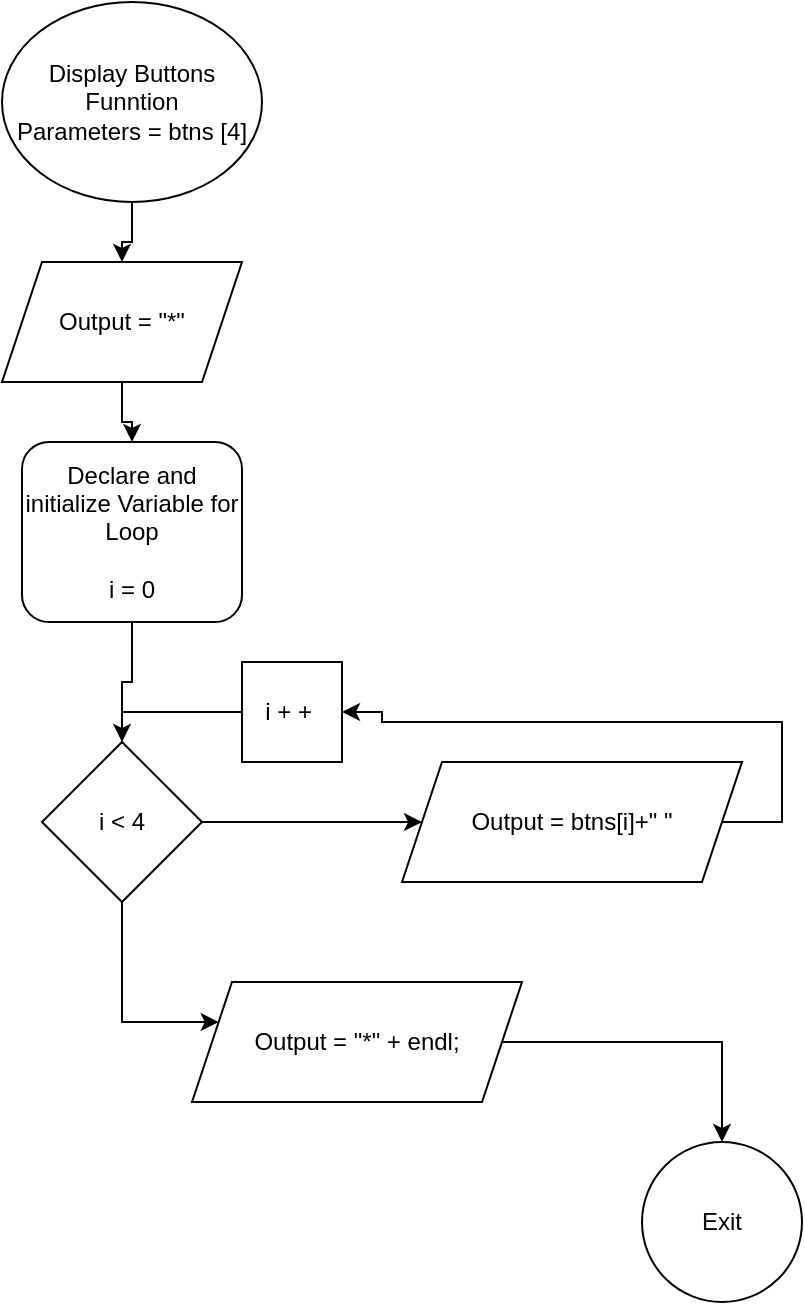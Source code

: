 <mxfile version="20.8.13" type="device"><diagram name="Page-1" id="wMrQUDNq9ZcYHdo138Tl"><mxGraphModel dx="1120" dy="484" grid="1" gridSize="10" guides="1" tooltips="1" connect="1" arrows="1" fold="1" page="1" pageScale="1" pageWidth="850" pageHeight="1100" math="0" shadow="0"><root><mxCell id="0"/><mxCell id="1" parent="0"/><mxCell id="gRF1wKzWnfVpbU6ltd8E-11" value="" style="edgeStyle=orthogonalEdgeStyle;rounded=0;orthogonalLoop=1;jettySize=auto;html=1;" edge="1" parent="1" source="gRF1wKzWnfVpbU6ltd8E-1" target="gRF1wKzWnfVpbU6ltd8E-2"><mxGeometry relative="1" as="geometry"/></mxCell><mxCell id="gRF1wKzWnfVpbU6ltd8E-1" value="Display Buttons&lt;br&gt;Funntion&lt;br&gt;Parameters = btns [4]" style="ellipse;whiteSpace=wrap;html=1;" vertex="1" parent="1"><mxGeometry x="20" y="10" width="130" height="100" as="geometry"/></mxCell><mxCell id="gRF1wKzWnfVpbU6ltd8E-12" value="" style="edgeStyle=orthogonalEdgeStyle;rounded=0;orthogonalLoop=1;jettySize=auto;html=1;" edge="1" parent="1" source="gRF1wKzWnfVpbU6ltd8E-2" target="gRF1wKzWnfVpbU6ltd8E-3"><mxGeometry relative="1" as="geometry"/></mxCell><mxCell id="gRF1wKzWnfVpbU6ltd8E-2" value="Output = &quot;*&quot;" style="shape=parallelogram;perimeter=parallelogramPerimeter;whiteSpace=wrap;html=1;fixedSize=1;" vertex="1" parent="1"><mxGeometry x="20" y="140" width="120" height="60" as="geometry"/></mxCell><mxCell id="gRF1wKzWnfVpbU6ltd8E-13" value="" style="edgeStyle=orthogonalEdgeStyle;rounded=0;orthogonalLoop=1;jettySize=auto;html=1;" edge="1" parent="1" source="gRF1wKzWnfVpbU6ltd8E-3" target="gRF1wKzWnfVpbU6ltd8E-6"><mxGeometry relative="1" as="geometry"/></mxCell><mxCell id="gRF1wKzWnfVpbU6ltd8E-3" value="Declare and initialize Variable for Loop&lt;br&gt;&lt;br&gt;i = 0" style="rounded=1;whiteSpace=wrap;html=1;" vertex="1" parent="1"><mxGeometry x="30" y="230" width="110" height="90" as="geometry"/></mxCell><mxCell id="gRF1wKzWnfVpbU6ltd8E-4" value="i + +&amp;nbsp;" style="whiteSpace=wrap;html=1;aspect=fixed;" vertex="1" parent="1"><mxGeometry x="140" y="340" width="50" height="50" as="geometry"/></mxCell><mxCell id="gRF1wKzWnfVpbU6ltd8E-14" value="" style="edgeStyle=orthogonalEdgeStyle;rounded=0;orthogonalLoop=1;jettySize=auto;html=1;" edge="1" parent="1" source="gRF1wKzWnfVpbU6ltd8E-6" target="gRF1wKzWnfVpbU6ltd8E-8"><mxGeometry relative="1" as="geometry"><Array as="points"><mxPoint x="80" y="520"/></Array></mxGeometry></mxCell><mxCell id="gRF1wKzWnfVpbU6ltd8E-16" value="" style="edgeStyle=orthogonalEdgeStyle;rounded=0;orthogonalLoop=1;jettySize=auto;html=1;" edge="1" parent="1" source="gRF1wKzWnfVpbU6ltd8E-6" target="gRF1wKzWnfVpbU6ltd8E-7"><mxGeometry relative="1" as="geometry"/></mxCell><mxCell id="gRF1wKzWnfVpbU6ltd8E-6" value="i &amp;lt; 4" style="rhombus;whiteSpace=wrap;html=1;" vertex="1" parent="1"><mxGeometry x="40" y="380" width="80" height="80" as="geometry"/></mxCell><mxCell id="gRF1wKzWnfVpbU6ltd8E-17" style="edgeStyle=orthogonalEdgeStyle;rounded=0;orthogonalLoop=1;jettySize=auto;html=1;exitX=1;exitY=0.5;exitDx=0;exitDy=0;entryX=1;entryY=0.5;entryDx=0;entryDy=0;" edge="1" parent="1" source="gRF1wKzWnfVpbU6ltd8E-7" target="gRF1wKzWnfVpbU6ltd8E-4"><mxGeometry relative="1" as="geometry"><Array as="points"><mxPoint x="410" y="420"/><mxPoint x="410" y="370"/><mxPoint x="210" y="370"/><mxPoint x="210" y="365"/></Array></mxGeometry></mxCell><mxCell id="gRF1wKzWnfVpbU6ltd8E-7" value="Output = btns[i]+&quot; &quot;" style="shape=parallelogram;perimeter=parallelogramPerimeter;whiteSpace=wrap;html=1;fixedSize=1;" vertex="1" parent="1"><mxGeometry x="220" y="390" width="170" height="60" as="geometry"/></mxCell><mxCell id="gRF1wKzWnfVpbU6ltd8E-15" style="edgeStyle=orthogonalEdgeStyle;rounded=0;orthogonalLoop=1;jettySize=auto;html=1;exitX=1;exitY=0.5;exitDx=0;exitDy=0;entryX=0.5;entryY=0;entryDx=0;entryDy=0;" edge="1" parent="1" source="gRF1wKzWnfVpbU6ltd8E-8" target="gRF1wKzWnfVpbU6ltd8E-9"><mxGeometry relative="1" as="geometry"><mxPoint x="290" y="530" as="targetPoint"/></mxGeometry></mxCell><mxCell id="gRF1wKzWnfVpbU6ltd8E-8" value="Output = &quot;*&quot; + endl;" style="shape=parallelogram;perimeter=parallelogramPerimeter;whiteSpace=wrap;html=1;fixedSize=1;" vertex="1" parent="1"><mxGeometry x="115" y="500" width="165" height="60" as="geometry"/></mxCell><mxCell id="gRF1wKzWnfVpbU6ltd8E-9" value="Exit" style="ellipse;whiteSpace=wrap;html=1;" vertex="1" parent="1"><mxGeometry x="340" y="580" width="80" height="80" as="geometry"/></mxCell><mxCell id="gRF1wKzWnfVpbU6ltd8E-20" value="" style="endArrow=none;html=1;rounded=0;entryX=0;entryY=0.5;entryDx=0;entryDy=0;" edge="1" parent="1" target="gRF1wKzWnfVpbU6ltd8E-4"><mxGeometry width="50" height="50" relative="1" as="geometry"><mxPoint x="80" y="365" as="sourcePoint"/><mxPoint x="450" y="350" as="targetPoint"/></mxGeometry></mxCell></root></mxGraphModel></diagram></mxfile>